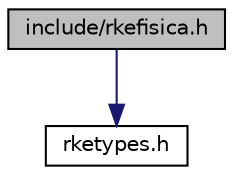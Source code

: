 digraph G
{
  edge [fontname="Helvetica",fontsize="10",labelfontname="Helvetica",labelfontsize="10"];
  node [fontname="Helvetica",fontsize="10",shape=record];
  Node1 [label="include/rkefisica.h",height=0.2,width=0.4,color="black", fillcolor="grey75", style="filled" fontcolor="black"];
  Node1 -> Node2 [color="midnightblue",fontsize="10",style="solid",fontname="Helvetica"];
  Node2 [label="rketypes.h",height=0.2,width=0.4,color="black", fillcolor="white", style="filled",URL="$rketypes_8h.html",tooltip="Arquivo header de tipos e defines do Red Knife Engine."];
}
